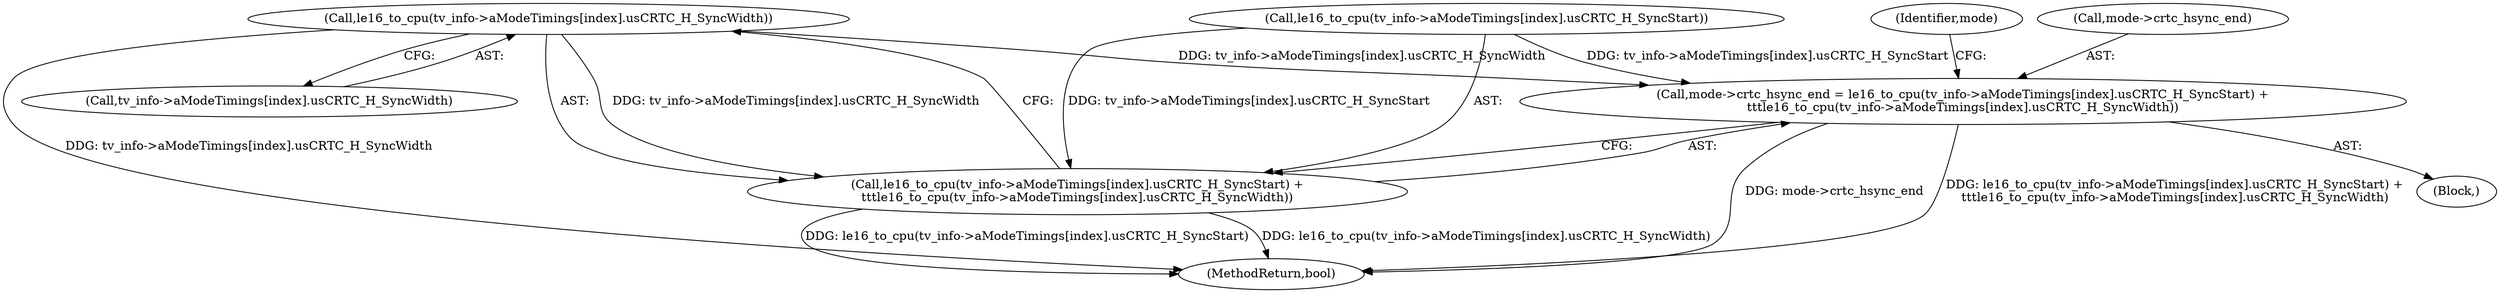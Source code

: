 digraph "0_linux_0031c41be5c529f8329e327b63cde92ba1284842@array" {
"1000212" [label="(Call,le16_to_cpu(tv_info->aModeTimings[index].usCRTC_H_SyncWidth))"];
"1000199" [label="(Call,mode->crtc_hsync_end = le16_to_cpu(tv_info->aModeTimings[index].usCRTC_H_SyncStart) +\n\t\t\tle16_to_cpu(tv_info->aModeTimings[index].usCRTC_H_SyncWidth))"];
"1000203" [label="(Call,le16_to_cpu(tv_info->aModeTimings[index].usCRTC_H_SyncStart) +\n\t\t\tle16_to_cpu(tv_info->aModeTimings[index].usCRTC_H_SyncWidth))"];
"1000212" [label="(Call,le16_to_cpu(tv_info->aModeTimings[index].usCRTC_H_SyncWidth))"];
"1000144" [label="(Block,)"];
"1000222" [label="(Identifier,mode)"];
"1000200" [label="(Call,mode->crtc_hsync_end)"];
"1000558" [label="(MethodReturn,bool)"];
"1000199" [label="(Call,mode->crtc_hsync_end = le16_to_cpu(tv_info->aModeTimings[index].usCRTC_H_SyncStart) +\n\t\t\tle16_to_cpu(tv_info->aModeTimings[index].usCRTC_H_SyncWidth))"];
"1000204" [label="(Call,le16_to_cpu(tv_info->aModeTimings[index].usCRTC_H_SyncStart))"];
"1000203" [label="(Call,le16_to_cpu(tv_info->aModeTimings[index].usCRTC_H_SyncStart) +\n\t\t\tle16_to_cpu(tv_info->aModeTimings[index].usCRTC_H_SyncWidth))"];
"1000213" [label="(Call,tv_info->aModeTimings[index].usCRTC_H_SyncWidth)"];
"1000212" -> "1000203"  [label="AST: "];
"1000212" -> "1000213"  [label="CFG: "];
"1000213" -> "1000212"  [label="AST: "];
"1000203" -> "1000212"  [label="CFG: "];
"1000212" -> "1000558"  [label="DDG: tv_info->aModeTimings[index].usCRTC_H_SyncWidth"];
"1000212" -> "1000199"  [label="DDG: tv_info->aModeTimings[index].usCRTC_H_SyncWidth"];
"1000212" -> "1000203"  [label="DDG: tv_info->aModeTimings[index].usCRTC_H_SyncWidth"];
"1000199" -> "1000144"  [label="AST: "];
"1000199" -> "1000203"  [label="CFG: "];
"1000200" -> "1000199"  [label="AST: "];
"1000203" -> "1000199"  [label="AST: "];
"1000222" -> "1000199"  [label="CFG: "];
"1000199" -> "1000558"  [label="DDG: mode->crtc_hsync_end"];
"1000199" -> "1000558"  [label="DDG: le16_to_cpu(tv_info->aModeTimings[index].usCRTC_H_SyncStart) +\n\t\t\tle16_to_cpu(tv_info->aModeTimings[index].usCRTC_H_SyncWidth)"];
"1000204" -> "1000199"  [label="DDG: tv_info->aModeTimings[index].usCRTC_H_SyncStart"];
"1000204" -> "1000203"  [label="AST: "];
"1000203" -> "1000558"  [label="DDG: le16_to_cpu(tv_info->aModeTimings[index].usCRTC_H_SyncWidth)"];
"1000203" -> "1000558"  [label="DDG: le16_to_cpu(tv_info->aModeTimings[index].usCRTC_H_SyncStart)"];
"1000204" -> "1000203"  [label="DDG: tv_info->aModeTimings[index].usCRTC_H_SyncStart"];
}
